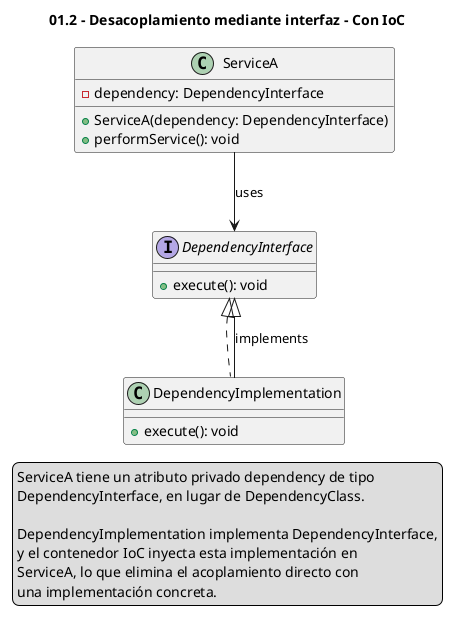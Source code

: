 @startuml

title 01.2 - Desacoplamiento mediante interfaz - Con IoC

legend left
ServiceA tiene un atributo privado dependency de tipo
DependencyInterface, en lugar de DependencyClass.

DependencyImplementation implementa DependencyInterface,
y el contenedor IoC inyecta esta implementación en
ServiceA, lo que elimina el acoplamiento directo con
una implementación concreta.
end legend

class ServiceA {
    - dependency: DependencyInterface
    + ServiceA(dependency: DependencyInterface)
    + performService(): void
}

interface DependencyInterface {
    + execute(): void
}

class DependencyImplementation implements DependencyInterface {
    + execute(): void
}

ServiceA --> DependencyInterface : uses
DependencyImplementation --|> DependencyInterface : implements
@enduml

ServiceA tiene un atributo privado dependency de tipo DependencyInterface, en lugar de DependencyClass.
DependencyImplementation implementa DependencyInterface, y el contenedor IoC inyecta esta implementación en ServiceA, lo que elimina el acoplamiento directo con una implementación concreta.